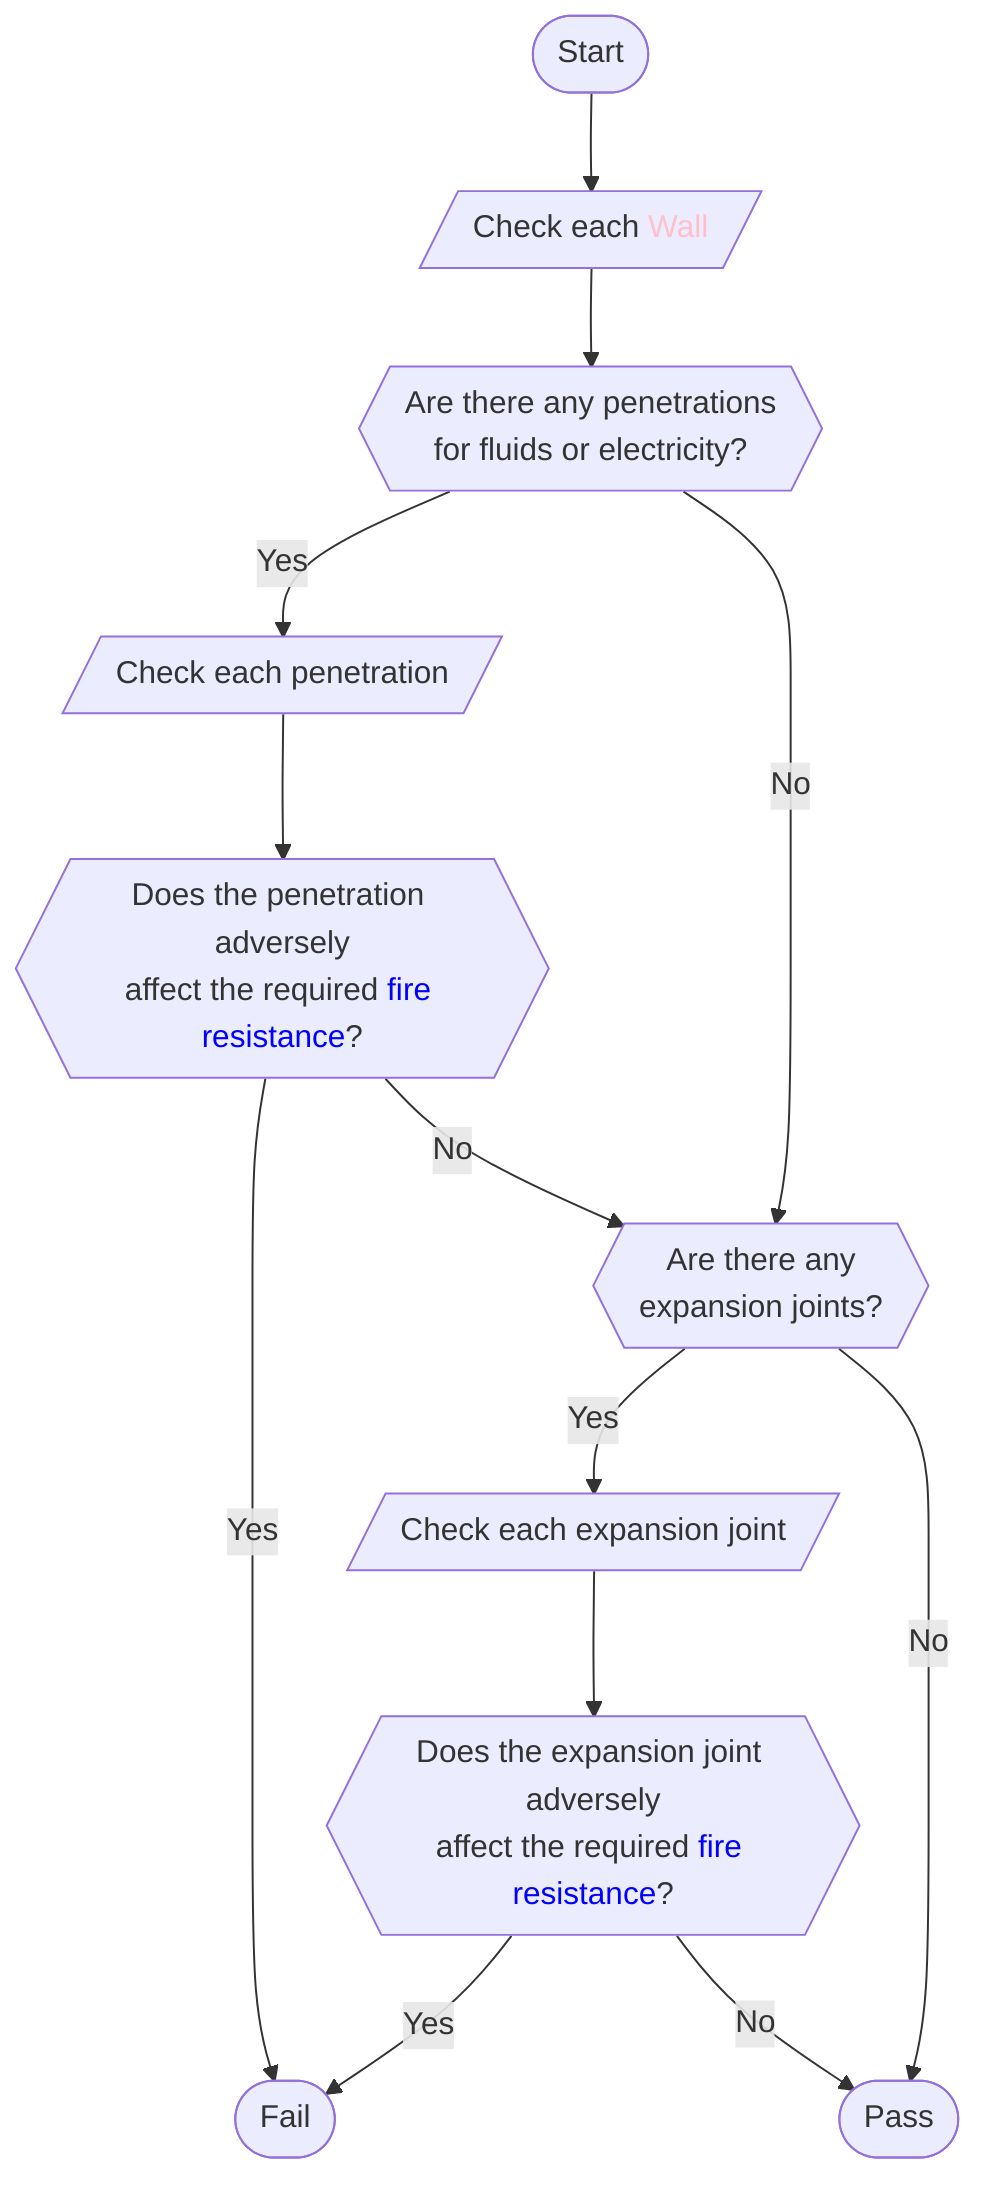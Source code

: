 graph TD
    start([Start]) --> check_wall[/"Check each <font color='pink'>Wall</font>"/]
    check_wall --> penetrations{{"Are there any penetrations<br>for fluids or electricity?"}}
    penetrations -->|Yes| check_penetrations[/"Check each penetration"/]
    penetrations -->|No| check_expansion_joints{{"Are there any<br>expansion joints?"}}
    check_penetrations --> affect_fire_resistance{{"Does the penetration adversely<br>affect the required <font color='blue'>fire resistance</font>?"}}
    affect_fire_resistance -->|Yes| fail([Fail])
    affect_fire_resistance -->|No| check_expansion_joints
    check_expansion_joints -->|Yes| check_joints[/"Check each expansion joint"/]
    check_expansion_joints -->|No| pass([Pass])
    check_joints --> affect_fire_resistance_joints{{"Does the expansion joint adversely<br>affect the required <font color='blue'>fire resistance</font>?"}}
    affect_fire_resistance_joints -->|Yes| fail
    affect_fire_resistance_joints -->|No| pass
    style start fill:#green
    style fail fill:#red
    style pass fill:#green